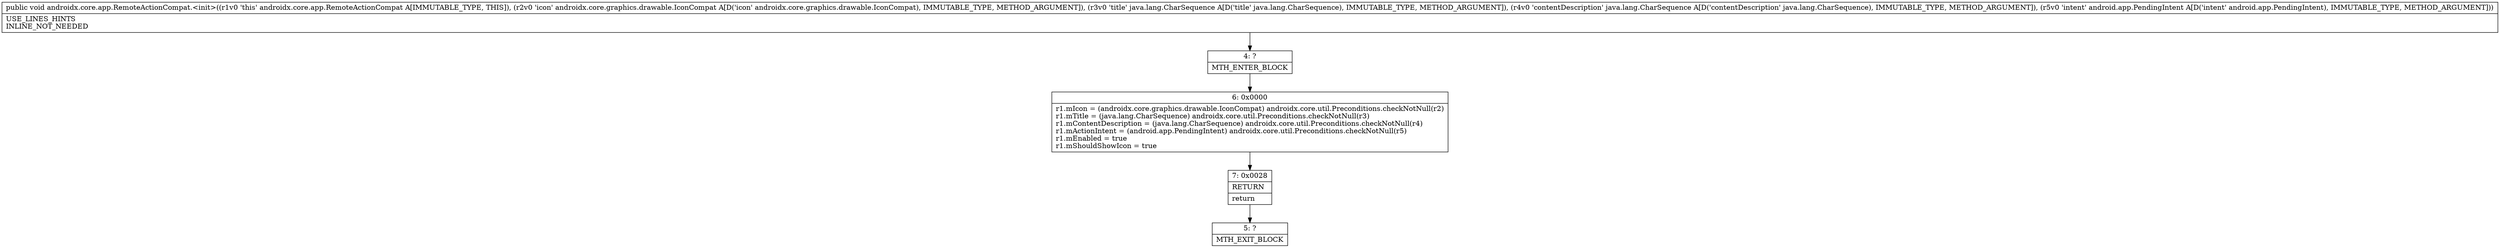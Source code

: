 digraph "CFG forandroidx.core.app.RemoteActionCompat.\<init\>(Landroidx\/core\/graphics\/drawable\/IconCompat;Ljava\/lang\/CharSequence;Ljava\/lang\/CharSequence;Landroid\/app\/PendingIntent;)V" {
Node_4 [shape=record,label="{4\:\ ?|MTH_ENTER_BLOCK\l}"];
Node_6 [shape=record,label="{6\:\ 0x0000|r1.mIcon = (androidx.core.graphics.drawable.IconCompat) androidx.core.util.Preconditions.checkNotNull(r2)\lr1.mTitle = (java.lang.CharSequence) androidx.core.util.Preconditions.checkNotNull(r3)\lr1.mContentDescription = (java.lang.CharSequence) androidx.core.util.Preconditions.checkNotNull(r4)\lr1.mActionIntent = (android.app.PendingIntent) androidx.core.util.Preconditions.checkNotNull(r5)\lr1.mEnabled = true\lr1.mShouldShowIcon = true\l}"];
Node_7 [shape=record,label="{7\:\ 0x0028|RETURN\l|return\l}"];
Node_5 [shape=record,label="{5\:\ ?|MTH_EXIT_BLOCK\l}"];
MethodNode[shape=record,label="{public void androidx.core.app.RemoteActionCompat.\<init\>((r1v0 'this' androidx.core.app.RemoteActionCompat A[IMMUTABLE_TYPE, THIS]), (r2v0 'icon' androidx.core.graphics.drawable.IconCompat A[D('icon' androidx.core.graphics.drawable.IconCompat), IMMUTABLE_TYPE, METHOD_ARGUMENT]), (r3v0 'title' java.lang.CharSequence A[D('title' java.lang.CharSequence), IMMUTABLE_TYPE, METHOD_ARGUMENT]), (r4v0 'contentDescription' java.lang.CharSequence A[D('contentDescription' java.lang.CharSequence), IMMUTABLE_TYPE, METHOD_ARGUMENT]), (r5v0 'intent' android.app.PendingIntent A[D('intent' android.app.PendingIntent), IMMUTABLE_TYPE, METHOD_ARGUMENT]))  | USE_LINES_HINTS\lINLINE_NOT_NEEDED\l}"];
MethodNode -> Node_4;Node_4 -> Node_6;
Node_6 -> Node_7;
Node_7 -> Node_5;
}

